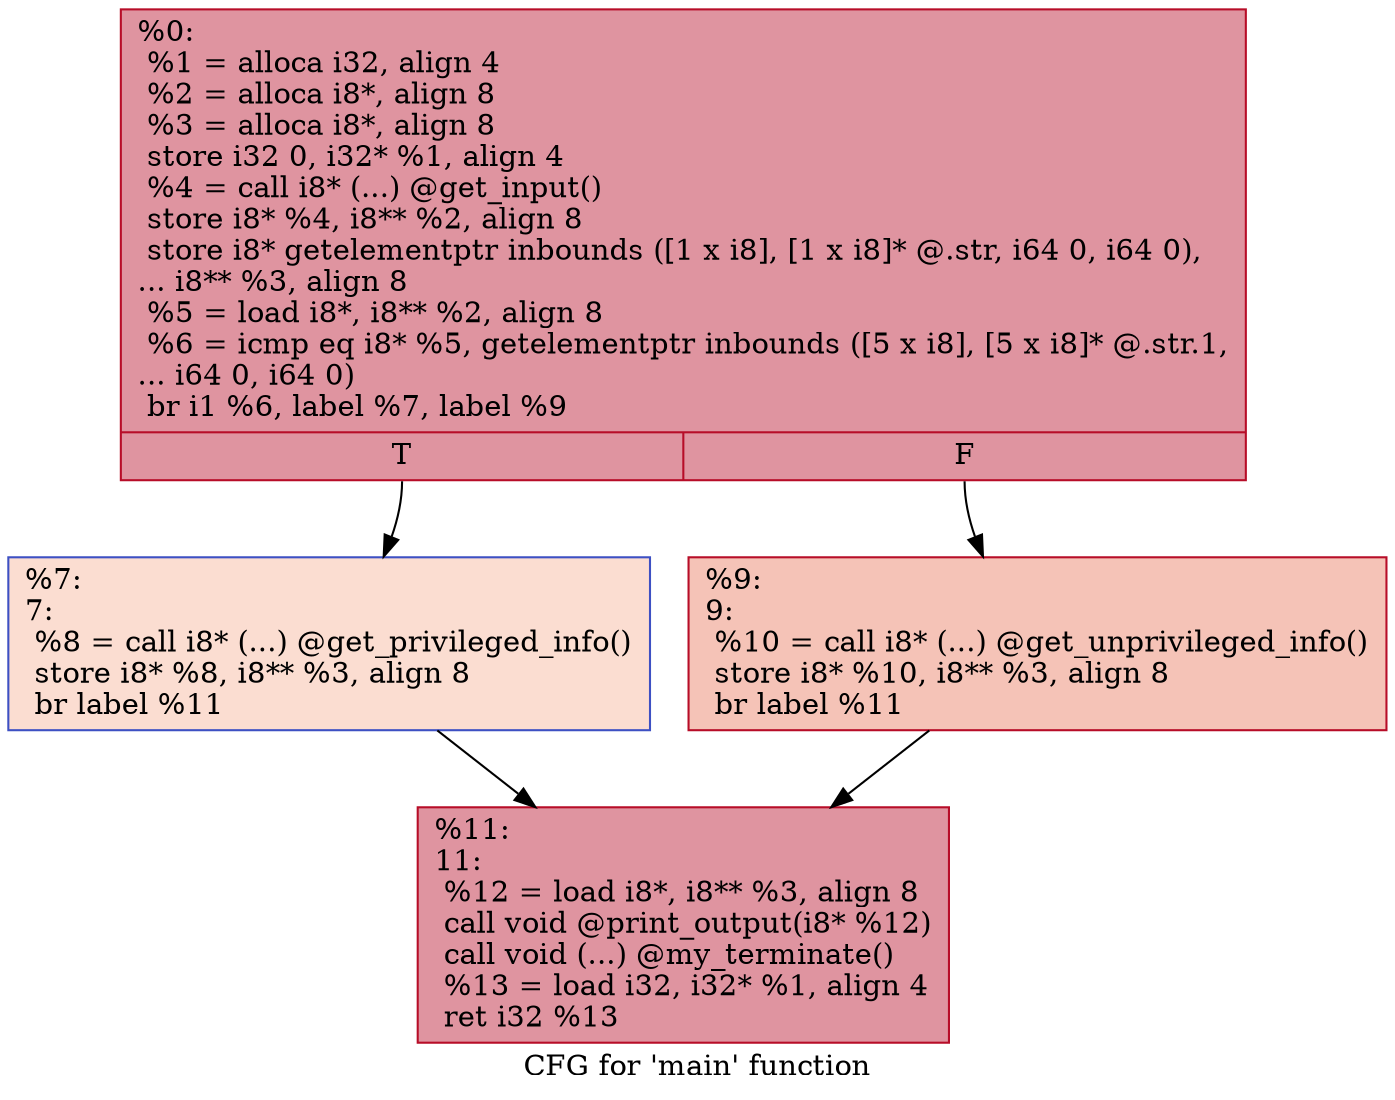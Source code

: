 digraph "CFG for 'main' function" {
	label="CFG for 'main' function";

	Node0x56229a7f5710 [shape=record,color="#b70d28ff", style=filled, fillcolor="#b70d2870",label="{%0:\l  %1 = alloca i32, align 4\l  %2 = alloca i8*, align 8\l  %3 = alloca i8*, align 8\l  store i32 0, i32* %1, align 4\l  %4 = call i8* (...) @get_input()\l  store i8* %4, i8** %2, align 8\l  store i8* getelementptr inbounds ([1 x i8], [1 x i8]* @.str, i64 0, i64 0),\l... i8** %3, align 8\l  %5 = load i8*, i8** %2, align 8\l  %6 = icmp eq i8* %5, getelementptr inbounds ([5 x i8], [5 x i8]* @.str.1,\l... i64 0, i64 0)\l  br i1 %6, label %7, label %9\l|{<s0>T|<s1>F}}"];
	Node0x56229a7f5710:s0 -> Node0x56229a7fa960;
	Node0x56229a7f5710:s1 -> Node0x56229a7fa9b0;
	Node0x56229a7fa960 [shape=record,color="#3d50c3ff", style=filled, fillcolor="#f7b39670",label="{%7:\l7:                                                \l  %8 = call i8* (...) @get_privileged_info()\l  store i8* %8, i8** %3, align 8\l  br label %11\l}"];
	Node0x56229a7fa960 -> Node0x56229a7faa00;
	Node0x56229a7fa9b0 [shape=record,color="#b70d28ff", style=filled, fillcolor="#e8765c70",label="{%9:\l9:                                                \l  %10 = call i8* (...) @get_unprivileged_info()\l  store i8* %10, i8** %3, align 8\l  br label %11\l}"];
	Node0x56229a7fa9b0 -> Node0x56229a7faa00;
	Node0x56229a7faa00 [shape=record,color="#b70d28ff", style=filled, fillcolor="#b70d2870",label="{%11:\l11:                                               \l  %12 = load i8*, i8** %3, align 8\l  call void @print_output(i8* %12)\l  call void (...) @my_terminate()\l  %13 = load i32, i32* %1, align 4\l  ret i32 %13\l}"];
}
